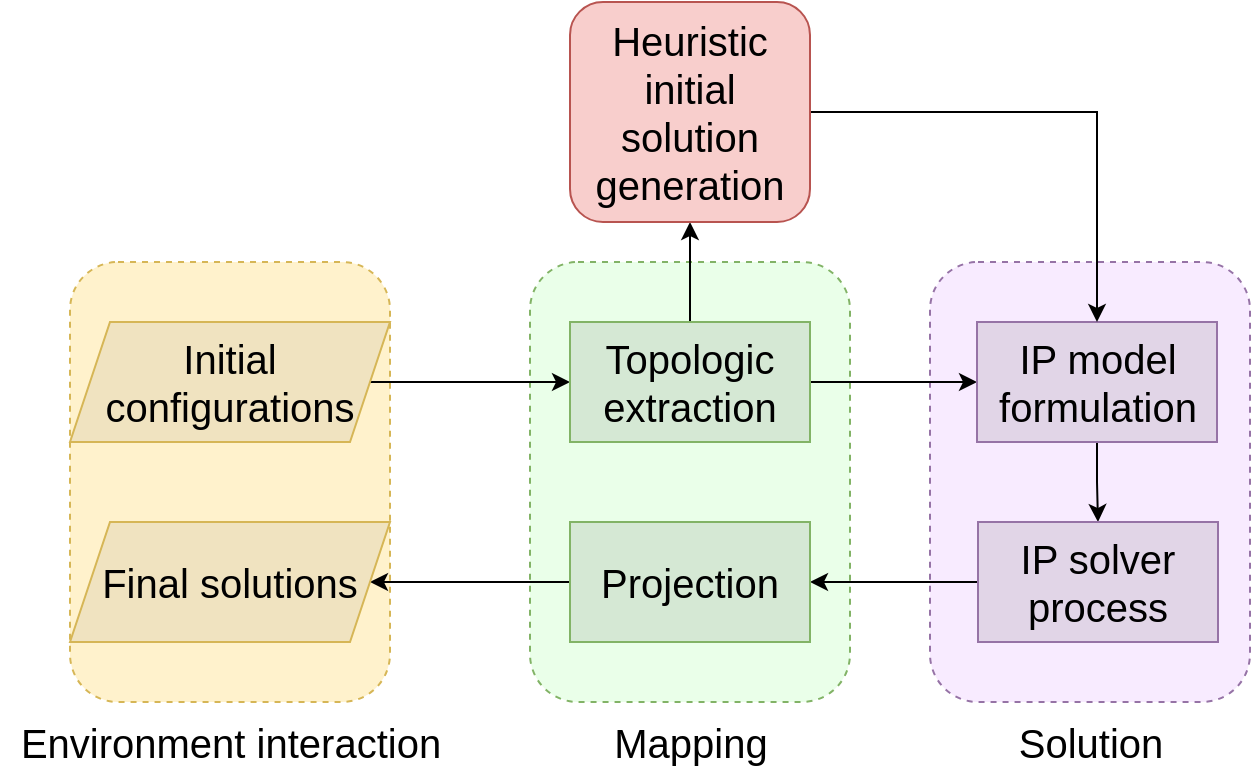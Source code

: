 <mxfile version="14.5.3" type="github">
  <diagram id="I2StB4HqvmvGapNNE5oy" name="Page-1">
    <mxGraphModel dx="1176" dy="695" grid="1" gridSize="10" guides="1" tooltips="1" connect="1" arrows="1" fold="1" page="1" pageScale="1" pageWidth="827" pageHeight="1169" math="0" shadow="0">
      <root>
        <mxCell id="0" />
        <mxCell id="1" parent="0" />
        <mxCell id="PMEJsE3CoTqAWys0NIsd-23" value="" style="rounded=1;whiteSpace=wrap;html=1;strokeColor=#d6b656;fillColor=#FFF2CC;dashed=1;" vertex="1" parent="1">
          <mxGeometry x="120" y="290" width="160" height="220" as="geometry" />
        </mxCell>
        <mxCell id="PMEJsE3CoTqAWys0NIsd-22" value="" style="rounded=1;whiteSpace=wrap;html=1;strokeColor=#9673a6;fillColor=#F8EBFF;dashed=1;" vertex="1" parent="1">
          <mxGeometry x="550" y="290" width="160" height="220" as="geometry" />
        </mxCell>
        <mxCell id="PMEJsE3CoTqAWys0NIsd-20" value="" style="rounded=1;whiteSpace=wrap;html=1;strokeColor=#82b366;fillColor=#EAFFE9;dashed=1;" vertex="1" parent="1">
          <mxGeometry x="350" y="290" width="160" height="220" as="geometry" />
        </mxCell>
        <mxCell id="PMEJsE3CoTqAWys0NIsd-4" style="edgeStyle=orthogonalEdgeStyle;rounded=0;orthogonalLoop=1;jettySize=auto;html=1;exitX=1;exitY=0.5;exitDx=0;exitDy=0;entryX=0;entryY=0.5;entryDx=0;entryDy=0;" edge="1" parent="1" source="PMEJsE3CoTqAWys0NIsd-5" target="PMEJsE3CoTqAWys0NIsd-2">
          <mxGeometry relative="1" as="geometry">
            <mxPoint x="330" y="350" as="sourcePoint" />
          </mxGeometry>
        </mxCell>
        <mxCell id="PMEJsE3CoTqAWys0NIsd-7" value="" style="edgeStyle=orthogonalEdgeStyle;rounded=0;orthogonalLoop=1;jettySize=auto;html=1;" edge="1" parent="1" source="PMEJsE3CoTqAWys0NIsd-2" target="PMEJsE3CoTqAWys0NIsd-6">
          <mxGeometry relative="1" as="geometry" />
        </mxCell>
        <mxCell id="PMEJsE3CoTqAWys0NIsd-10" value="" style="edgeStyle=orthogonalEdgeStyle;rounded=0;orthogonalLoop=1;jettySize=auto;html=1;" edge="1" parent="1" source="PMEJsE3CoTqAWys0NIsd-2">
          <mxGeometry relative="1" as="geometry">
            <mxPoint x="430" y="270" as="targetPoint" />
          </mxGeometry>
        </mxCell>
        <mxCell id="PMEJsE3CoTqAWys0NIsd-2" value="&lt;font style=&quot;font-size: 20px&quot;&gt;Topologic extraction&lt;/font&gt;" style="rounded=0;whiteSpace=wrap;html=1;fillColor=#d5e8d4;strokeColor=#82b366;" vertex="1" parent="1">
          <mxGeometry x="370" y="320" width="120" height="60" as="geometry" />
        </mxCell>
        <mxCell id="PMEJsE3CoTqAWys0NIsd-5" value="&lt;font style=&quot;font-size: 20px&quot;&gt;Initial configurations&lt;/font&gt;" style="shape=parallelogram;perimeter=parallelogramPerimeter;whiteSpace=wrap;html=1;fixedSize=1;strokeColor=#d6b656;fillColor=#F0E3C0;" vertex="1" parent="1">
          <mxGeometry x="120" y="320" width="160" height="60" as="geometry" />
        </mxCell>
        <mxCell id="PMEJsE3CoTqAWys0NIsd-13" value="" style="edgeStyle=orthogonalEdgeStyle;rounded=0;orthogonalLoop=1;jettySize=auto;html=1;" edge="1" parent="1" source="PMEJsE3CoTqAWys0NIsd-6" target="PMEJsE3CoTqAWys0NIsd-12">
          <mxGeometry relative="1" as="geometry" />
        </mxCell>
        <mxCell id="PMEJsE3CoTqAWys0NIsd-6" value="&lt;font style=&quot;font-size: 20px&quot;&gt;IP model formulation&lt;/font&gt;" style="rounded=0;whiteSpace=wrap;html=1;fillColor=#e1d5e7;strokeColor=#9673a6;" vertex="1" parent="1">
          <mxGeometry x="573.5" y="320" width="120" height="60" as="geometry" />
        </mxCell>
        <mxCell id="PMEJsE3CoTqAWys0NIsd-11" style="edgeStyle=orthogonalEdgeStyle;rounded=0;orthogonalLoop=1;jettySize=auto;html=1;exitX=1;exitY=0.5;exitDx=0;exitDy=0;entryX=0.5;entryY=0;entryDx=0;entryDy=0;" edge="1" parent="1" source="PMEJsE3CoTqAWys0NIsd-19" target="PMEJsE3CoTqAWys0NIsd-6">
          <mxGeometry relative="1" as="geometry">
            <mxPoint x="490" y="240" as="sourcePoint" />
          </mxGeometry>
        </mxCell>
        <mxCell id="PMEJsE3CoTqAWys0NIsd-18" value="" style="edgeStyle=orthogonalEdgeStyle;rounded=0;orthogonalLoop=1;jettySize=auto;html=1;" edge="1" parent="1" source="PMEJsE3CoTqAWys0NIsd-12" target="PMEJsE3CoTqAWys0NIsd-14">
          <mxGeometry relative="1" as="geometry" />
        </mxCell>
        <mxCell id="PMEJsE3CoTqAWys0NIsd-12" value="&lt;font style=&quot;font-size: 20px&quot;&gt;IP solver process&lt;/font&gt;" style="whiteSpace=wrap;html=1;rounded=0;fillColor=#e1d5e7;strokeColor=#9673a6;" vertex="1" parent="1">
          <mxGeometry x="574" y="420" width="120" height="60" as="geometry" />
        </mxCell>
        <mxCell id="PMEJsE3CoTqAWys0NIsd-17" value="" style="edgeStyle=orthogonalEdgeStyle;rounded=0;orthogonalLoop=1;jettySize=auto;html=1;" edge="1" parent="1" source="PMEJsE3CoTqAWys0NIsd-14" target="PMEJsE3CoTqAWys0NIsd-16">
          <mxGeometry relative="1" as="geometry" />
        </mxCell>
        <mxCell id="PMEJsE3CoTqAWys0NIsd-14" value="&lt;font style=&quot;font-size: 20px&quot;&gt;Projection&lt;/font&gt;" style="whiteSpace=wrap;html=1;rounded=0;fillColor=#d5e8d4;strokeColor=#82b366;" vertex="1" parent="1">
          <mxGeometry x="370" y="420" width="120" height="60" as="geometry" />
        </mxCell>
        <mxCell id="PMEJsE3CoTqAWys0NIsd-16" value="&lt;font style=&quot;font-size: 20px&quot;&gt;Final solutions&lt;/font&gt;" style="shape=parallelogram;perimeter=parallelogramPerimeter;whiteSpace=wrap;html=1;fixedSize=1;rounded=0;strokeColor=#d6b656;fillColor=#F0E3C0;" vertex="1" parent="1">
          <mxGeometry x="120" y="420" width="160" height="60" as="geometry" />
        </mxCell>
        <mxCell id="PMEJsE3CoTqAWys0NIsd-19" value="&lt;span&gt;&lt;font style=&quot;font-size: 20px&quot;&gt;Heuristic initial solution generation&lt;/font&gt;&lt;/span&gt;" style="rounded=1;whiteSpace=wrap;html=1;fillColor=#f8cecc;strokeColor=#b85450;" vertex="1" parent="1">
          <mxGeometry x="370" y="160" width="120" height="110" as="geometry" />
        </mxCell>
        <mxCell id="PMEJsE3CoTqAWys0NIsd-24" value="&lt;font style=&quot;font-size: 20px&quot;&gt;Environment interaction&lt;/font&gt;" style="text;html=1;align=center;verticalAlign=middle;resizable=0;points=[];autosize=1;" vertex="1" parent="1">
          <mxGeometry x="85" y="520" width="230" height="20" as="geometry" />
        </mxCell>
        <mxCell id="PMEJsE3CoTqAWys0NIsd-25" value="&lt;font style=&quot;font-size: 20px&quot;&gt;Mapping&lt;/font&gt;" style="text;html=1;align=center;verticalAlign=middle;resizable=0;points=[];autosize=1;" vertex="1" parent="1">
          <mxGeometry x="385" y="520" width="90" height="20" as="geometry" />
        </mxCell>
        <mxCell id="PMEJsE3CoTqAWys0NIsd-26" value="&lt;font style=&quot;font-size: 20px&quot;&gt;Solution&lt;/font&gt;" style="text;html=1;align=center;verticalAlign=middle;resizable=0;points=[];autosize=1;" vertex="1" parent="1">
          <mxGeometry x="585" y="520" width="90" height="20" as="geometry" />
        </mxCell>
      </root>
    </mxGraphModel>
  </diagram>
</mxfile>
